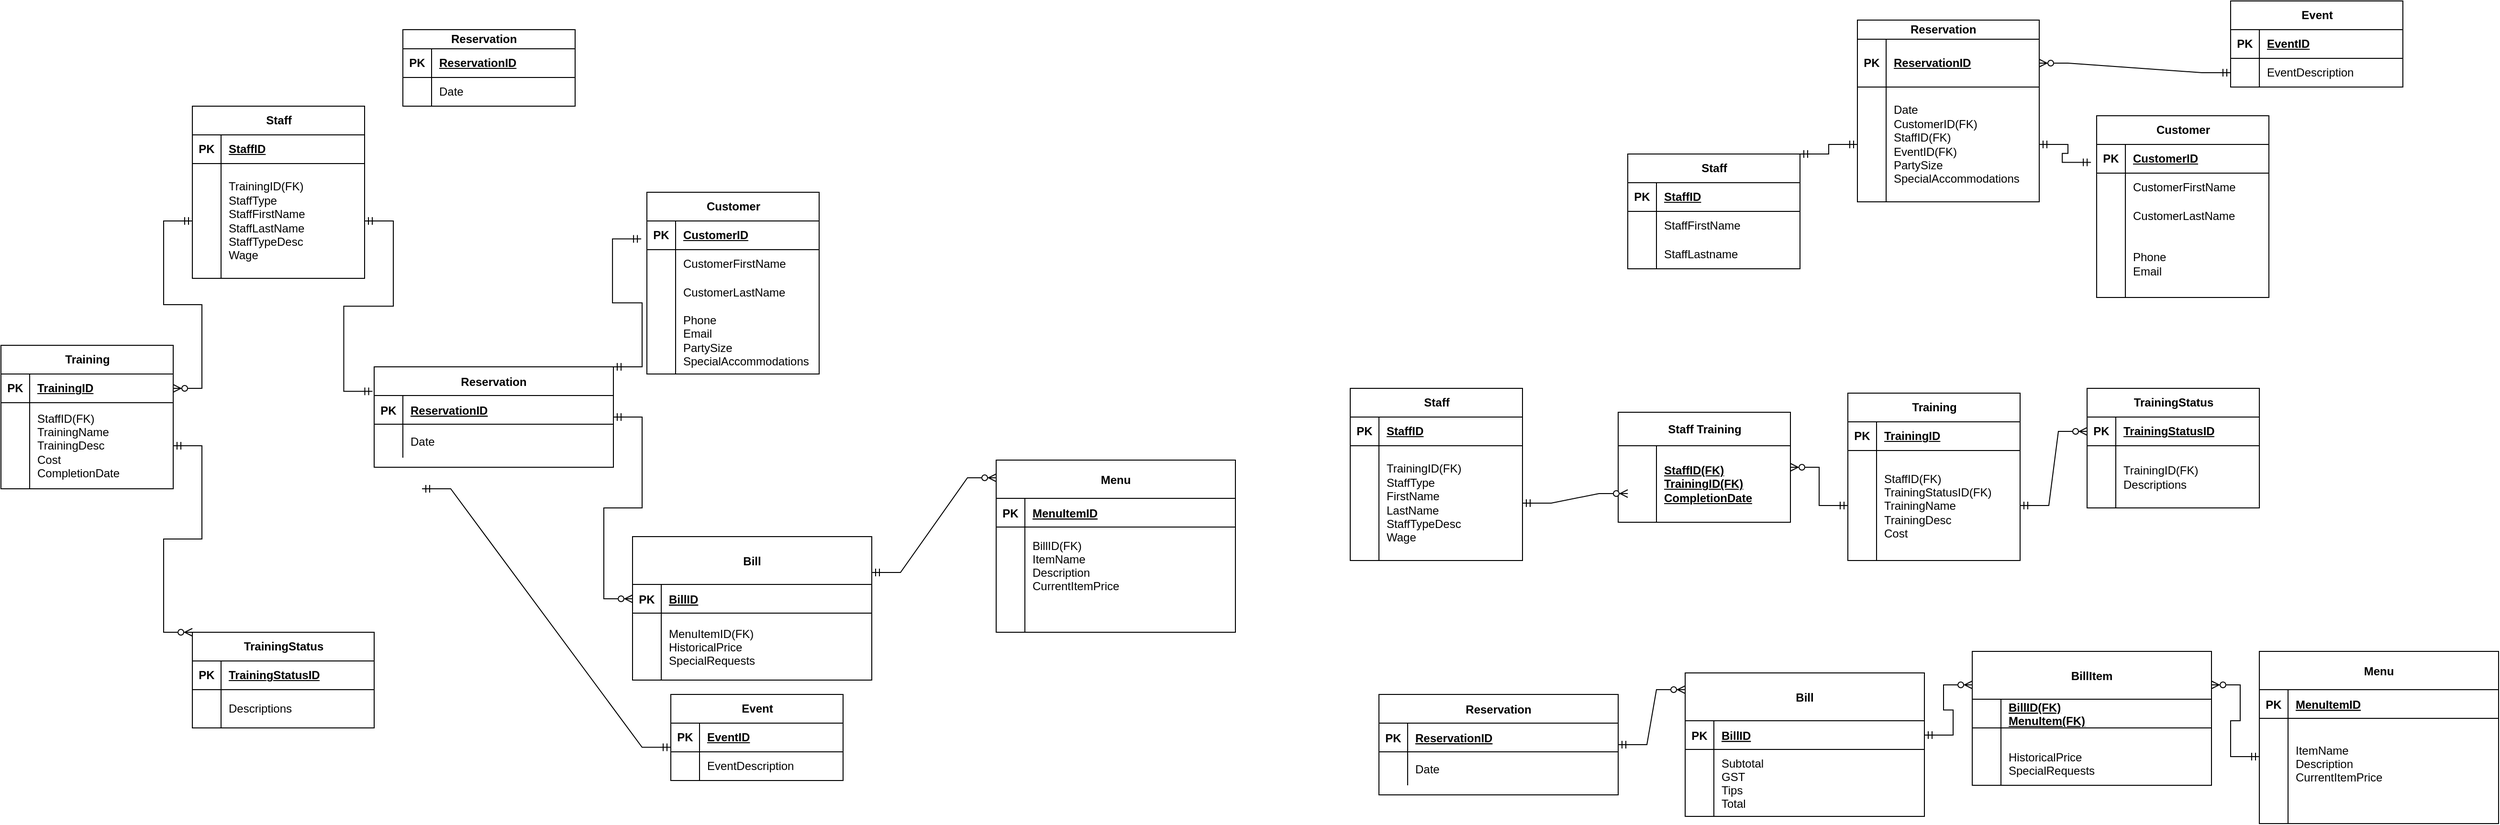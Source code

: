 <mxfile version="23.1.0" type="github">
  <diagram id="R2lEEEUBdFMjLlhIrx00" name="Page-1">
    <mxGraphModel dx="3515" dy="386" grid="1" gridSize="10" guides="1" tooltips="1" connect="1" arrows="1" fold="1" page="1" pageScale="1" pageWidth="850" pageHeight="1100" math="0" shadow="0" extFonts="Permanent Marker^https://fonts.googleapis.com/css?family=Permanent+Marker">
      <root>
        <mxCell id="0" />
        <mxCell id="1" parent="0" />
        <mxCell id="C-vyLk0tnHw3VtMMgP7b-2" value="Reservation" style="shape=table;startSize=30;container=1;collapsible=1;childLayout=tableLayout;fixedRows=1;rowLines=0;fontStyle=1;align=center;resizeLast=1;" parent="1" vertex="1">
          <mxGeometry x="-280" y="755" width="250" height="105" as="geometry" />
        </mxCell>
        <mxCell id="C-vyLk0tnHw3VtMMgP7b-3" value="" style="shape=partialRectangle;collapsible=0;dropTarget=0;pointerEvents=0;fillColor=none;points=[[0,0.5],[1,0.5]];portConstraint=eastwest;top=0;left=0;right=0;bottom=1;" parent="C-vyLk0tnHw3VtMMgP7b-2" vertex="1">
          <mxGeometry y="30" width="250" height="30" as="geometry" />
        </mxCell>
        <mxCell id="C-vyLk0tnHw3VtMMgP7b-4" value="PK" style="shape=partialRectangle;overflow=hidden;connectable=0;fillColor=none;top=0;left=0;bottom=0;right=0;fontStyle=1;" parent="C-vyLk0tnHw3VtMMgP7b-3" vertex="1">
          <mxGeometry width="30" height="30" as="geometry">
            <mxRectangle width="30" height="30" as="alternateBounds" />
          </mxGeometry>
        </mxCell>
        <mxCell id="C-vyLk0tnHw3VtMMgP7b-5" value="ReservationID" style="shape=partialRectangle;overflow=hidden;connectable=0;fillColor=none;top=0;left=0;bottom=0;right=0;align=left;spacingLeft=6;fontStyle=5;" parent="C-vyLk0tnHw3VtMMgP7b-3" vertex="1">
          <mxGeometry x="30" width="220" height="30" as="geometry">
            <mxRectangle width="220" height="30" as="alternateBounds" />
          </mxGeometry>
        </mxCell>
        <mxCell id="C-vyLk0tnHw3VtMMgP7b-6" value="" style="shape=partialRectangle;collapsible=0;dropTarget=0;pointerEvents=0;fillColor=none;points=[[0,0.5],[1,0.5]];portConstraint=eastwest;top=0;left=0;right=0;bottom=0;" parent="C-vyLk0tnHw3VtMMgP7b-2" vertex="1">
          <mxGeometry y="60" width="250" height="35" as="geometry" />
        </mxCell>
        <mxCell id="C-vyLk0tnHw3VtMMgP7b-7" value="" style="shape=partialRectangle;overflow=hidden;connectable=0;fillColor=none;top=0;left=0;bottom=0;right=0;" parent="C-vyLk0tnHw3VtMMgP7b-6" vertex="1">
          <mxGeometry width="30" height="35" as="geometry">
            <mxRectangle width="30" height="35" as="alternateBounds" />
          </mxGeometry>
        </mxCell>
        <mxCell id="C-vyLk0tnHw3VtMMgP7b-8" value="Date" style="shape=partialRectangle;overflow=hidden;connectable=0;fillColor=none;top=0;left=0;bottom=0;right=0;align=left;spacingLeft=6;" parent="C-vyLk0tnHw3VtMMgP7b-6" vertex="1">
          <mxGeometry x="30" width="220" height="35" as="geometry">
            <mxRectangle width="220" height="35" as="alternateBounds" />
          </mxGeometry>
        </mxCell>
        <mxCell id="C-vyLk0tnHw3VtMMgP7b-13" value="Menu" style="shape=table;startSize=40;container=1;collapsible=1;childLayout=tableLayout;fixedRows=1;rowLines=0;fontStyle=1;align=center;resizeLast=1;" parent="1" vertex="1">
          <mxGeometry x="640" y="710" width="250" height="180" as="geometry" />
        </mxCell>
        <mxCell id="C-vyLk0tnHw3VtMMgP7b-14" value="" style="shape=partialRectangle;collapsible=0;dropTarget=0;pointerEvents=0;fillColor=none;points=[[0,0.5],[1,0.5]];portConstraint=eastwest;top=0;left=0;right=0;bottom=1;" parent="C-vyLk0tnHw3VtMMgP7b-13" vertex="1">
          <mxGeometry y="40" width="250" height="30" as="geometry" />
        </mxCell>
        <mxCell id="C-vyLk0tnHw3VtMMgP7b-15" value="PK" style="shape=partialRectangle;overflow=hidden;connectable=0;fillColor=none;top=0;left=0;bottom=0;right=0;fontStyle=1;" parent="C-vyLk0tnHw3VtMMgP7b-14" vertex="1">
          <mxGeometry width="30" height="30" as="geometry">
            <mxRectangle width="30" height="30" as="alternateBounds" />
          </mxGeometry>
        </mxCell>
        <mxCell id="C-vyLk0tnHw3VtMMgP7b-16" value="MenuItemID" style="shape=partialRectangle;overflow=hidden;connectable=0;fillColor=none;top=0;left=0;bottom=0;right=0;align=left;spacingLeft=6;fontStyle=5;" parent="C-vyLk0tnHw3VtMMgP7b-14" vertex="1">
          <mxGeometry x="30" width="220" height="30" as="geometry">
            <mxRectangle width="220" height="30" as="alternateBounds" />
          </mxGeometry>
        </mxCell>
        <mxCell id="C-vyLk0tnHw3VtMMgP7b-17" value="" style="shape=partialRectangle;collapsible=0;dropTarget=0;pointerEvents=0;fillColor=none;points=[[0,0.5],[1,0.5]];portConstraint=eastwest;top=0;left=0;right=0;bottom=0;" parent="C-vyLk0tnHw3VtMMgP7b-13" vertex="1">
          <mxGeometry y="70" width="250" height="80" as="geometry" />
        </mxCell>
        <mxCell id="C-vyLk0tnHw3VtMMgP7b-18" value="" style="shape=partialRectangle;overflow=hidden;connectable=0;fillColor=none;top=0;left=0;bottom=0;right=0;" parent="C-vyLk0tnHw3VtMMgP7b-17" vertex="1">
          <mxGeometry width="30" height="80" as="geometry">
            <mxRectangle width="30" height="80" as="alternateBounds" />
          </mxGeometry>
        </mxCell>
        <mxCell id="C-vyLk0tnHw3VtMMgP7b-19" value="&#xa;ItemName&#xa;Description&#xa;CurrentItemPrice" style="shape=partialRectangle;overflow=hidden;connectable=0;fillColor=none;top=0;left=0;bottom=0;right=0;align=left;spacingLeft=6;" parent="C-vyLk0tnHw3VtMMgP7b-17" vertex="1">
          <mxGeometry x="30" width="220" height="80" as="geometry">
            <mxRectangle width="220" height="80" as="alternateBounds" />
          </mxGeometry>
        </mxCell>
        <mxCell id="C-vyLk0tnHw3VtMMgP7b-20" value="" style="shape=partialRectangle;collapsible=0;dropTarget=0;pointerEvents=0;fillColor=none;points=[[0,0.5],[1,0.5]];portConstraint=eastwest;top=0;left=0;right=0;bottom=0;" parent="C-vyLk0tnHw3VtMMgP7b-13" vertex="1">
          <mxGeometry y="150" width="250" height="30" as="geometry" />
        </mxCell>
        <mxCell id="C-vyLk0tnHw3VtMMgP7b-21" value="" style="shape=partialRectangle;overflow=hidden;connectable=0;fillColor=none;top=0;left=0;bottom=0;right=0;" parent="C-vyLk0tnHw3VtMMgP7b-20" vertex="1">
          <mxGeometry width="30" height="30" as="geometry">
            <mxRectangle width="30" height="30" as="alternateBounds" />
          </mxGeometry>
        </mxCell>
        <mxCell id="C-vyLk0tnHw3VtMMgP7b-22" value="" style="shape=partialRectangle;overflow=hidden;connectable=0;fillColor=none;top=0;left=0;bottom=0;right=0;align=left;spacingLeft=6;" parent="C-vyLk0tnHw3VtMMgP7b-20" vertex="1">
          <mxGeometry x="30" width="220" height="30" as="geometry">
            <mxRectangle width="220" height="30" as="alternateBounds" />
          </mxGeometry>
        </mxCell>
        <mxCell id="C-vyLk0tnHw3VtMMgP7b-23" value="Bill" style="shape=table;startSize=50;container=1;collapsible=1;childLayout=tableLayout;fixedRows=1;rowLines=0;fontStyle=1;align=center;resizeLast=1;" parent="1" vertex="1">
          <mxGeometry x="40" y="732.5" width="250" height="150" as="geometry" />
        </mxCell>
        <mxCell id="C-vyLk0tnHw3VtMMgP7b-24" value="" style="shape=partialRectangle;collapsible=0;dropTarget=0;pointerEvents=0;fillColor=none;points=[[0,0.5],[1,0.5]];portConstraint=eastwest;top=0;left=0;right=0;bottom=1;" parent="C-vyLk0tnHw3VtMMgP7b-23" vertex="1">
          <mxGeometry y="50" width="250" height="30" as="geometry" />
        </mxCell>
        <mxCell id="C-vyLk0tnHw3VtMMgP7b-25" value="PK" style="shape=partialRectangle;overflow=hidden;connectable=0;fillColor=none;top=0;left=0;bottom=0;right=0;fontStyle=1;" parent="C-vyLk0tnHw3VtMMgP7b-24" vertex="1">
          <mxGeometry width="30" height="30" as="geometry">
            <mxRectangle width="30" height="30" as="alternateBounds" />
          </mxGeometry>
        </mxCell>
        <mxCell id="C-vyLk0tnHw3VtMMgP7b-26" value="BillID" style="shape=partialRectangle;overflow=hidden;connectable=0;fillColor=none;top=0;left=0;bottom=0;right=0;align=left;spacingLeft=6;fontStyle=5;" parent="C-vyLk0tnHw3VtMMgP7b-24" vertex="1">
          <mxGeometry x="30" width="220" height="30" as="geometry">
            <mxRectangle width="220" height="30" as="alternateBounds" />
          </mxGeometry>
        </mxCell>
        <mxCell id="C-vyLk0tnHw3VtMMgP7b-27" value="" style="shape=partialRectangle;collapsible=0;dropTarget=0;pointerEvents=0;fillColor=none;points=[[0,0.5],[1,0.5]];portConstraint=eastwest;top=0;left=0;right=0;bottom=0;" parent="C-vyLk0tnHw3VtMMgP7b-23" vertex="1">
          <mxGeometry y="80" width="250" height="70" as="geometry" />
        </mxCell>
        <mxCell id="C-vyLk0tnHw3VtMMgP7b-28" value="" style="shape=partialRectangle;overflow=hidden;connectable=0;fillColor=none;top=0;left=0;bottom=0;right=0;" parent="C-vyLk0tnHw3VtMMgP7b-27" vertex="1">
          <mxGeometry width="30" height="70" as="geometry">
            <mxRectangle width="30" height="70" as="alternateBounds" />
          </mxGeometry>
        </mxCell>
        <mxCell id="C-vyLk0tnHw3VtMMgP7b-29" value="Subtotal&#xa;GST&#xa;Tips&#xa;Total" style="shape=partialRectangle;overflow=hidden;connectable=0;fillColor=none;top=0;left=0;bottom=0;right=0;align=left;spacingLeft=6;" parent="C-vyLk0tnHw3VtMMgP7b-27" vertex="1">
          <mxGeometry x="30" width="220" height="70" as="geometry">
            <mxRectangle width="220" height="70" as="alternateBounds" />
          </mxGeometry>
        </mxCell>
        <mxCell id="Fp2qMbNHkHYcPlEsG8n2-2" value="Reservation&lt;span style=&quot;white-space: pre;&quot;&gt;&#x9;&lt;/span&gt;" style="shape=table;startSize=20;container=1;collapsible=1;childLayout=tableLayout;fixedRows=1;rowLines=0;fontStyle=1;align=center;resizeLast=1;html=1;" parent="1" vertex="1">
          <mxGeometry x="220" y="50" width="190" height="190" as="geometry" />
        </mxCell>
        <mxCell id="Fp2qMbNHkHYcPlEsG8n2-3" value="" style="shape=tableRow;horizontal=0;startSize=0;swimlaneHead=0;swimlaneBody=0;fillColor=none;collapsible=0;dropTarget=0;points=[[0,0.5],[1,0.5]];portConstraint=eastwest;top=0;left=0;right=0;bottom=1;" parent="Fp2qMbNHkHYcPlEsG8n2-2" vertex="1">
          <mxGeometry y="20" width="190" height="50" as="geometry" />
        </mxCell>
        <mxCell id="Fp2qMbNHkHYcPlEsG8n2-4" value="PK" style="shape=partialRectangle;connectable=0;fillColor=none;top=0;left=0;bottom=0;right=0;fontStyle=1;overflow=hidden;whiteSpace=wrap;html=1;" parent="Fp2qMbNHkHYcPlEsG8n2-3" vertex="1">
          <mxGeometry width="30" height="50" as="geometry">
            <mxRectangle width="30" height="50" as="alternateBounds" />
          </mxGeometry>
        </mxCell>
        <mxCell id="Fp2qMbNHkHYcPlEsG8n2-5" value="ReservationID" style="shape=partialRectangle;connectable=0;fillColor=none;top=0;left=0;bottom=0;right=0;align=left;spacingLeft=6;fontStyle=5;overflow=hidden;whiteSpace=wrap;html=1;" parent="Fp2qMbNHkHYcPlEsG8n2-3" vertex="1">
          <mxGeometry x="30" width="160" height="50" as="geometry">
            <mxRectangle width="160" height="50" as="alternateBounds" />
          </mxGeometry>
        </mxCell>
        <mxCell id="Fp2qMbNHkHYcPlEsG8n2-6" value="" style="shape=tableRow;horizontal=0;startSize=0;swimlaneHead=0;swimlaneBody=0;fillColor=none;collapsible=0;dropTarget=0;points=[[0,0.5],[1,0.5]];portConstraint=eastwest;top=0;left=0;right=0;bottom=0;" parent="Fp2qMbNHkHYcPlEsG8n2-2" vertex="1">
          <mxGeometry y="70" width="190" height="120" as="geometry" />
        </mxCell>
        <mxCell id="Fp2qMbNHkHYcPlEsG8n2-7" value="" style="shape=partialRectangle;connectable=0;fillColor=none;top=0;left=0;bottom=0;right=0;editable=1;overflow=hidden;whiteSpace=wrap;html=1;" parent="Fp2qMbNHkHYcPlEsG8n2-6" vertex="1">
          <mxGeometry width="30" height="120" as="geometry">
            <mxRectangle width="30" height="120" as="alternateBounds" />
          </mxGeometry>
        </mxCell>
        <mxCell id="Fp2qMbNHkHYcPlEsG8n2-8" value="Date&lt;br&gt;CustomerID(FK)&lt;br&gt;StaffID(FK)&lt;br&gt;EventID(FK)&lt;br&gt;PartySize&lt;br&gt;SpecialAccommodations" style="shape=partialRectangle;connectable=0;fillColor=none;top=0;left=0;bottom=0;right=0;align=left;spacingLeft=6;overflow=hidden;whiteSpace=wrap;html=1;" parent="Fp2qMbNHkHYcPlEsG8n2-6" vertex="1">
          <mxGeometry x="30" width="160" height="120" as="geometry">
            <mxRectangle width="160" height="120" as="alternateBounds" />
          </mxGeometry>
        </mxCell>
        <mxCell id="Fp2qMbNHkHYcPlEsG8n2-15" value="Staff" style="shape=table;startSize=30;container=1;collapsible=1;childLayout=tableLayout;fixedRows=1;rowLines=0;fontStyle=1;align=center;resizeLast=1;html=1;" parent="1" vertex="1">
          <mxGeometry x="-20" y="190" width="180" height="120" as="geometry" />
        </mxCell>
        <mxCell id="Fp2qMbNHkHYcPlEsG8n2-16" value="" style="shape=tableRow;horizontal=0;startSize=0;swimlaneHead=0;swimlaneBody=0;fillColor=none;collapsible=0;dropTarget=0;points=[[0,0.5],[1,0.5]];portConstraint=eastwest;top=0;left=0;right=0;bottom=1;" parent="Fp2qMbNHkHYcPlEsG8n2-15" vertex="1">
          <mxGeometry y="30" width="180" height="30" as="geometry" />
        </mxCell>
        <mxCell id="Fp2qMbNHkHYcPlEsG8n2-17" value="PK" style="shape=partialRectangle;connectable=0;fillColor=none;top=0;left=0;bottom=0;right=0;fontStyle=1;overflow=hidden;whiteSpace=wrap;html=1;" parent="Fp2qMbNHkHYcPlEsG8n2-16" vertex="1">
          <mxGeometry width="30" height="30" as="geometry">
            <mxRectangle width="30" height="30" as="alternateBounds" />
          </mxGeometry>
        </mxCell>
        <mxCell id="Fp2qMbNHkHYcPlEsG8n2-18" value="StaffID" style="shape=partialRectangle;connectable=0;fillColor=none;top=0;left=0;bottom=0;right=0;align=left;spacingLeft=6;fontStyle=5;overflow=hidden;whiteSpace=wrap;html=1;" parent="Fp2qMbNHkHYcPlEsG8n2-16" vertex="1">
          <mxGeometry x="30" width="150" height="30" as="geometry">
            <mxRectangle width="150" height="30" as="alternateBounds" />
          </mxGeometry>
        </mxCell>
        <mxCell id="Fp2qMbNHkHYcPlEsG8n2-19" value="" style="shape=tableRow;horizontal=0;startSize=0;swimlaneHead=0;swimlaneBody=0;fillColor=none;collapsible=0;dropTarget=0;points=[[0,0.5],[1,0.5]];portConstraint=eastwest;top=0;left=0;right=0;bottom=0;" parent="Fp2qMbNHkHYcPlEsG8n2-15" vertex="1">
          <mxGeometry y="60" width="180" height="30" as="geometry" />
        </mxCell>
        <mxCell id="Fp2qMbNHkHYcPlEsG8n2-20" value="" style="shape=partialRectangle;connectable=0;fillColor=none;top=0;left=0;bottom=0;right=0;editable=1;overflow=hidden;whiteSpace=wrap;html=1;" parent="Fp2qMbNHkHYcPlEsG8n2-19" vertex="1">
          <mxGeometry width="30" height="30" as="geometry">
            <mxRectangle width="30" height="30" as="alternateBounds" />
          </mxGeometry>
        </mxCell>
        <mxCell id="Fp2qMbNHkHYcPlEsG8n2-21" value="StaffFirstName" style="shape=partialRectangle;connectable=0;fillColor=none;top=0;left=0;bottom=0;right=0;align=left;spacingLeft=6;overflow=hidden;whiteSpace=wrap;html=1;" parent="Fp2qMbNHkHYcPlEsG8n2-19" vertex="1">
          <mxGeometry x="30" width="150" height="30" as="geometry">
            <mxRectangle width="150" height="30" as="alternateBounds" />
          </mxGeometry>
        </mxCell>
        <mxCell id="Fp2qMbNHkHYcPlEsG8n2-22" value="" style="shape=tableRow;horizontal=0;startSize=0;swimlaneHead=0;swimlaneBody=0;fillColor=none;collapsible=0;dropTarget=0;points=[[0,0.5],[1,0.5]];portConstraint=eastwest;top=0;left=0;right=0;bottom=0;" parent="Fp2qMbNHkHYcPlEsG8n2-15" vertex="1">
          <mxGeometry y="90" width="180" height="30" as="geometry" />
        </mxCell>
        <mxCell id="Fp2qMbNHkHYcPlEsG8n2-23" value="" style="shape=partialRectangle;connectable=0;fillColor=none;top=0;left=0;bottom=0;right=0;editable=1;overflow=hidden;whiteSpace=wrap;html=1;" parent="Fp2qMbNHkHYcPlEsG8n2-22" vertex="1">
          <mxGeometry width="30" height="30" as="geometry">
            <mxRectangle width="30" height="30" as="alternateBounds" />
          </mxGeometry>
        </mxCell>
        <mxCell id="Fp2qMbNHkHYcPlEsG8n2-24" value="StaffLastname" style="shape=partialRectangle;connectable=0;fillColor=none;top=0;left=0;bottom=0;right=0;align=left;spacingLeft=6;overflow=hidden;whiteSpace=wrap;html=1;" parent="Fp2qMbNHkHYcPlEsG8n2-22" vertex="1">
          <mxGeometry x="30" width="150" height="30" as="geometry">
            <mxRectangle width="150" height="30" as="alternateBounds" />
          </mxGeometry>
        </mxCell>
        <mxCell id="Fp2qMbNHkHYcPlEsG8n2-28" value="Customer" style="shape=table;startSize=30;container=1;collapsible=1;childLayout=tableLayout;fixedRows=1;rowLines=0;fontStyle=1;align=center;resizeLast=1;html=1;" parent="1" vertex="1">
          <mxGeometry x="470" y="150" width="180" height="190" as="geometry" />
        </mxCell>
        <mxCell id="Fp2qMbNHkHYcPlEsG8n2-29" value="" style="shape=tableRow;horizontal=0;startSize=0;swimlaneHead=0;swimlaneBody=0;fillColor=none;collapsible=0;dropTarget=0;points=[[0,0.5],[1,0.5]];portConstraint=eastwest;top=0;left=0;right=0;bottom=1;" parent="Fp2qMbNHkHYcPlEsG8n2-28" vertex="1">
          <mxGeometry y="30" width="180" height="30" as="geometry" />
        </mxCell>
        <mxCell id="Fp2qMbNHkHYcPlEsG8n2-30" value="PK" style="shape=partialRectangle;connectable=0;fillColor=none;top=0;left=0;bottom=0;right=0;fontStyle=1;overflow=hidden;whiteSpace=wrap;html=1;" parent="Fp2qMbNHkHYcPlEsG8n2-29" vertex="1">
          <mxGeometry width="30" height="30" as="geometry">
            <mxRectangle width="30" height="30" as="alternateBounds" />
          </mxGeometry>
        </mxCell>
        <mxCell id="Fp2qMbNHkHYcPlEsG8n2-31" value="CustomerID" style="shape=partialRectangle;connectable=0;fillColor=none;top=0;left=0;bottom=0;right=0;align=left;spacingLeft=6;fontStyle=5;overflow=hidden;whiteSpace=wrap;html=1;" parent="Fp2qMbNHkHYcPlEsG8n2-29" vertex="1">
          <mxGeometry x="30" width="150" height="30" as="geometry">
            <mxRectangle width="150" height="30" as="alternateBounds" />
          </mxGeometry>
        </mxCell>
        <mxCell id="Fp2qMbNHkHYcPlEsG8n2-32" value="" style="shape=tableRow;horizontal=0;startSize=0;swimlaneHead=0;swimlaneBody=0;fillColor=none;collapsible=0;dropTarget=0;points=[[0,0.5],[1,0.5]];portConstraint=eastwest;top=0;left=0;right=0;bottom=0;" parent="Fp2qMbNHkHYcPlEsG8n2-28" vertex="1">
          <mxGeometry y="60" width="180" height="30" as="geometry" />
        </mxCell>
        <mxCell id="Fp2qMbNHkHYcPlEsG8n2-33" value="" style="shape=partialRectangle;connectable=0;fillColor=none;top=0;left=0;bottom=0;right=0;editable=1;overflow=hidden;whiteSpace=wrap;html=1;" parent="Fp2qMbNHkHYcPlEsG8n2-32" vertex="1">
          <mxGeometry width="30" height="30" as="geometry">
            <mxRectangle width="30" height="30" as="alternateBounds" />
          </mxGeometry>
        </mxCell>
        <mxCell id="Fp2qMbNHkHYcPlEsG8n2-34" value="CustomerFirstName" style="shape=partialRectangle;connectable=0;fillColor=none;top=0;left=0;bottom=0;right=0;align=left;spacingLeft=6;overflow=hidden;whiteSpace=wrap;html=1;" parent="Fp2qMbNHkHYcPlEsG8n2-32" vertex="1">
          <mxGeometry x="30" width="150" height="30" as="geometry">
            <mxRectangle width="150" height="30" as="alternateBounds" />
          </mxGeometry>
        </mxCell>
        <mxCell id="Fp2qMbNHkHYcPlEsG8n2-35" value="" style="shape=tableRow;horizontal=0;startSize=0;swimlaneHead=0;swimlaneBody=0;fillColor=none;collapsible=0;dropTarget=0;points=[[0,0.5],[1,0.5]];portConstraint=eastwest;top=0;left=0;right=0;bottom=0;" parent="Fp2qMbNHkHYcPlEsG8n2-28" vertex="1">
          <mxGeometry y="90" width="180" height="30" as="geometry" />
        </mxCell>
        <mxCell id="Fp2qMbNHkHYcPlEsG8n2-36" value="" style="shape=partialRectangle;connectable=0;fillColor=none;top=0;left=0;bottom=0;right=0;editable=1;overflow=hidden;whiteSpace=wrap;html=1;" parent="Fp2qMbNHkHYcPlEsG8n2-35" vertex="1">
          <mxGeometry width="30" height="30" as="geometry">
            <mxRectangle width="30" height="30" as="alternateBounds" />
          </mxGeometry>
        </mxCell>
        <mxCell id="Fp2qMbNHkHYcPlEsG8n2-37" value="CustomerLastName" style="shape=partialRectangle;connectable=0;fillColor=none;top=0;left=0;bottom=0;right=0;align=left;spacingLeft=6;overflow=hidden;whiteSpace=wrap;html=1;" parent="Fp2qMbNHkHYcPlEsG8n2-35" vertex="1">
          <mxGeometry x="30" width="150" height="30" as="geometry">
            <mxRectangle width="150" height="30" as="alternateBounds" />
          </mxGeometry>
        </mxCell>
        <mxCell id="Fp2qMbNHkHYcPlEsG8n2-38" value="" style="shape=tableRow;horizontal=0;startSize=0;swimlaneHead=0;swimlaneBody=0;fillColor=none;collapsible=0;dropTarget=0;points=[[0,0.5],[1,0.5]];portConstraint=eastwest;top=0;left=0;right=0;bottom=0;" parent="Fp2qMbNHkHYcPlEsG8n2-28" vertex="1">
          <mxGeometry y="120" width="180" height="70" as="geometry" />
        </mxCell>
        <mxCell id="Fp2qMbNHkHYcPlEsG8n2-39" value="" style="shape=partialRectangle;connectable=0;fillColor=none;top=0;left=0;bottom=0;right=0;editable=1;overflow=hidden;whiteSpace=wrap;html=1;" parent="Fp2qMbNHkHYcPlEsG8n2-38" vertex="1">
          <mxGeometry width="30" height="70" as="geometry">
            <mxRectangle width="30" height="70" as="alternateBounds" />
          </mxGeometry>
        </mxCell>
        <mxCell id="Fp2qMbNHkHYcPlEsG8n2-40" value="Phone&lt;br&gt;Email&lt;br&gt;" style="shape=partialRectangle;connectable=0;fillColor=none;top=0;left=0;bottom=0;right=0;align=left;spacingLeft=6;overflow=hidden;whiteSpace=wrap;html=1;" parent="Fp2qMbNHkHYcPlEsG8n2-38" vertex="1">
          <mxGeometry x="30" width="150" height="70" as="geometry">
            <mxRectangle width="150" height="70" as="alternateBounds" />
          </mxGeometry>
        </mxCell>
        <mxCell id="Fp2qMbNHkHYcPlEsG8n2-41" value="Staff" style="shape=table;startSize=30;container=1;collapsible=1;childLayout=tableLayout;fixedRows=1;rowLines=0;fontStyle=1;align=center;resizeLast=1;html=1;" parent="1" vertex="1">
          <mxGeometry x="-310" y="435" width="180" height="180" as="geometry" />
        </mxCell>
        <mxCell id="Fp2qMbNHkHYcPlEsG8n2-42" value="" style="shape=tableRow;horizontal=0;startSize=0;swimlaneHead=0;swimlaneBody=0;fillColor=none;collapsible=0;dropTarget=0;points=[[0,0.5],[1,0.5]];portConstraint=eastwest;top=0;left=0;right=0;bottom=1;" parent="Fp2qMbNHkHYcPlEsG8n2-41" vertex="1">
          <mxGeometry y="30" width="180" height="30" as="geometry" />
        </mxCell>
        <mxCell id="Fp2qMbNHkHYcPlEsG8n2-43" value="PK" style="shape=partialRectangle;connectable=0;fillColor=none;top=0;left=0;bottom=0;right=0;fontStyle=1;overflow=hidden;whiteSpace=wrap;html=1;" parent="Fp2qMbNHkHYcPlEsG8n2-42" vertex="1">
          <mxGeometry width="30" height="30" as="geometry">
            <mxRectangle width="30" height="30" as="alternateBounds" />
          </mxGeometry>
        </mxCell>
        <mxCell id="Fp2qMbNHkHYcPlEsG8n2-44" value="StaffID" style="shape=partialRectangle;connectable=0;fillColor=none;top=0;left=0;bottom=0;right=0;align=left;spacingLeft=6;fontStyle=5;overflow=hidden;whiteSpace=wrap;html=1;" parent="Fp2qMbNHkHYcPlEsG8n2-42" vertex="1">
          <mxGeometry x="30" width="150" height="30" as="geometry">
            <mxRectangle width="150" height="30" as="alternateBounds" />
          </mxGeometry>
        </mxCell>
        <mxCell id="Fp2qMbNHkHYcPlEsG8n2-45" value="" style="shape=tableRow;horizontal=0;startSize=0;swimlaneHead=0;swimlaneBody=0;fillColor=none;collapsible=0;dropTarget=0;points=[[0,0.5],[1,0.5]];portConstraint=eastwest;top=0;left=0;right=0;bottom=0;" parent="Fp2qMbNHkHYcPlEsG8n2-41" vertex="1">
          <mxGeometry y="60" width="180" height="120" as="geometry" />
        </mxCell>
        <mxCell id="Fp2qMbNHkHYcPlEsG8n2-46" value="" style="shape=partialRectangle;connectable=0;fillColor=none;top=0;left=0;bottom=0;right=0;editable=1;overflow=hidden;whiteSpace=wrap;html=1;" parent="Fp2qMbNHkHYcPlEsG8n2-45" vertex="1">
          <mxGeometry width="30" height="120" as="geometry">
            <mxRectangle width="30" height="120" as="alternateBounds" />
          </mxGeometry>
        </mxCell>
        <mxCell id="Fp2qMbNHkHYcPlEsG8n2-47" value="TrainingID(FK)&lt;br&gt;StaffType&lt;br&gt;FirstName&lt;br&gt;LastName&lt;br&gt;StaffTypeDesc&lt;br&gt;Wage" style="shape=partialRectangle;connectable=0;fillColor=none;top=0;left=0;bottom=0;right=0;align=left;spacingLeft=6;overflow=hidden;whiteSpace=wrap;html=1;" parent="Fp2qMbNHkHYcPlEsG8n2-45" vertex="1">
          <mxGeometry x="30" width="150" height="120" as="geometry">
            <mxRectangle width="150" height="120" as="alternateBounds" />
          </mxGeometry>
        </mxCell>
        <mxCell id="Fp2qMbNHkHYcPlEsG8n2-67" value="Training" style="shape=table;startSize=30;container=1;collapsible=1;childLayout=tableLayout;fixedRows=1;rowLines=0;fontStyle=1;align=center;resizeLast=1;html=1;" parent="1" vertex="1">
          <mxGeometry x="210" y="440" width="180" height="175" as="geometry" />
        </mxCell>
        <mxCell id="Fp2qMbNHkHYcPlEsG8n2-68" value="" style="shape=tableRow;horizontal=0;startSize=0;swimlaneHead=0;swimlaneBody=0;fillColor=none;collapsible=0;dropTarget=0;points=[[0,0.5],[1,0.5]];portConstraint=eastwest;top=0;left=0;right=0;bottom=1;" parent="Fp2qMbNHkHYcPlEsG8n2-67" vertex="1">
          <mxGeometry y="30" width="180" height="30" as="geometry" />
        </mxCell>
        <mxCell id="Fp2qMbNHkHYcPlEsG8n2-69" value="PK" style="shape=partialRectangle;connectable=0;fillColor=none;top=0;left=0;bottom=0;right=0;fontStyle=1;overflow=hidden;whiteSpace=wrap;html=1;" parent="Fp2qMbNHkHYcPlEsG8n2-68" vertex="1">
          <mxGeometry width="30" height="30" as="geometry">
            <mxRectangle width="30" height="30" as="alternateBounds" />
          </mxGeometry>
        </mxCell>
        <mxCell id="Fp2qMbNHkHYcPlEsG8n2-70" value="TrainingID" style="shape=partialRectangle;connectable=0;fillColor=none;top=0;left=0;bottom=0;right=0;align=left;spacingLeft=6;fontStyle=5;overflow=hidden;whiteSpace=wrap;html=1;" parent="Fp2qMbNHkHYcPlEsG8n2-68" vertex="1">
          <mxGeometry x="30" width="150" height="30" as="geometry">
            <mxRectangle width="150" height="30" as="alternateBounds" />
          </mxGeometry>
        </mxCell>
        <mxCell id="Fp2qMbNHkHYcPlEsG8n2-71" value="" style="shape=tableRow;horizontal=0;startSize=0;swimlaneHead=0;swimlaneBody=0;fillColor=none;collapsible=0;dropTarget=0;points=[[0,0.5],[1,0.5]];portConstraint=eastwest;top=0;left=0;right=0;bottom=0;" parent="Fp2qMbNHkHYcPlEsG8n2-67" vertex="1">
          <mxGeometry y="60" width="180" height="115" as="geometry" />
        </mxCell>
        <mxCell id="Fp2qMbNHkHYcPlEsG8n2-72" value="" style="shape=partialRectangle;connectable=0;fillColor=none;top=0;left=0;bottom=0;right=0;editable=1;overflow=hidden;whiteSpace=wrap;html=1;" parent="Fp2qMbNHkHYcPlEsG8n2-71" vertex="1">
          <mxGeometry width="30" height="115" as="geometry">
            <mxRectangle width="30" height="115" as="alternateBounds" />
          </mxGeometry>
        </mxCell>
        <mxCell id="Fp2qMbNHkHYcPlEsG8n2-73" value="StaffID(FK)&lt;br&gt;TrainingStatusID(FK)&lt;br&gt;TrainingName&lt;br&gt;TrainingDesc&lt;br&gt;Cost&lt;br&gt;" style="shape=partialRectangle;connectable=0;fillColor=none;top=0;left=0;bottom=0;right=0;align=left;spacingLeft=6;overflow=hidden;whiteSpace=wrap;html=1;" parent="Fp2qMbNHkHYcPlEsG8n2-71" vertex="1">
          <mxGeometry x="30" width="150" height="115" as="geometry">
            <mxRectangle width="150" height="115" as="alternateBounds" />
          </mxGeometry>
        </mxCell>
        <mxCell id="Fp2qMbNHkHYcPlEsG8n2-80" value="TrainingStatus" style="shape=table;startSize=30;container=1;collapsible=1;childLayout=tableLayout;fixedRows=1;rowLines=0;fontStyle=1;align=center;resizeLast=1;html=1;" parent="1" vertex="1">
          <mxGeometry x="460" y="435" width="180" height="125" as="geometry" />
        </mxCell>
        <mxCell id="Fp2qMbNHkHYcPlEsG8n2-81" value="" style="shape=tableRow;horizontal=0;startSize=0;swimlaneHead=0;swimlaneBody=0;fillColor=none;collapsible=0;dropTarget=0;points=[[0,0.5],[1,0.5]];portConstraint=eastwest;top=0;left=0;right=0;bottom=1;" parent="Fp2qMbNHkHYcPlEsG8n2-80" vertex="1">
          <mxGeometry y="30" width="180" height="30" as="geometry" />
        </mxCell>
        <mxCell id="Fp2qMbNHkHYcPlEsG8n2-82" value="PK" style="shape=partialRectangle;connectable=0;fillColor=none;top=0;left=0;bottom=0;right=0;fontStyle=1;overflow=hidden;whiteSpace=wrap;html=1;" parent="Fp2qMbNHkHYcPlEsG8n2-81" vertex="1">
          <mxGeometry width="30" height="30" as="geometry">
            <mxRectangle width="30" height="30" as="alternateBounds" />
          </mxGeometry>
        </mxCell>
        <mxCell id="Fp2qMbNHkHYcPlEsG8n2-83" value="TrainingStatusID" style="shape=partialRectangle;connectable=0;fillColor=none;top=0;left=0;bottom=0;right=0;align=left;spacingLeft=6;fontStyle=5;overflow=hidden;whiteSpace=wrap;html=1;" parent="Fp2qMbNHkHYcPlEsG8n2-81" vertex="1">
          <mxGeometry x="30" width="150" height="30" as="geometry">
            <mxRectangle width="150" height="30" as="alternateBounds" />
          </mxGeometry>
        </mxCell>
        <mxCell id="Fp2qMbNHkHYcPlEsG8n2-84" value="" style="shape=tableRow;horizontal=0;startSize=0;swimlaneHead=0;swimlaneBody=0;fillColor=none;collapsible=0;dropTarget=0;points=[[0,0.5],[1,0.5]];portConstraint=eastwest;top=0;left=0;right=0;bottom=0;" parent="Fp2qMbNHkHYcPlEsG8n2-80" vertex="1">
          <mxGeometry y="60" width="180" height="65" as="geometry" />
        </mxCell>
        <mxCell id="Fp2qMbNHkHYcPlEsG8n2-85" value="" style="shape=partialRectangle;connectable=0;fillColor=none;top=0;left=0;bottom=0;right=0;editable=1;overflow=hidden;whiteSpace=wrap;html=1;" parent="Fp2qMbNHkHYcPlEsG8n2-84" vertex="1">
          <mxGeometry width="30" height="65" as="geometry">
            <mxRectangle width="30" height="65" as="alternateBounds" />
          </mxGeometry>
        </mxCell>
        <mxCell id="Fp2qMbNHkHYcPlEsG8n2-86" value="TrainingID(FK)&lt;br&gt;Descriptions" style="shape=partialRectangle;connectable=0;fillColor=none;top=0;left=0;bottom=0;right=0;align=left;spacingLeft=6;overflow=hidden;whiteSpace=wrap;html=1;" parent="Fp2qMbNHkHYcPlEsG8n2-84" vertex="1">
          <mxGeometry x="30" width="150" height="65" as="geometry">
            <mxRectangle width="150" height="65" as="alternateBounds" />
          </mxGeometry>
        </mxCell>
        <mxCell id="Fp2qMbNHkHYcPlEsG8n2-106" value="" style="edgeStyle=entityRelationEdgeStyle;fontSize=12;html=1;endArrow=ERzeroToMany;startArrow=ERmandOne;rounded=0;exitX=0;exitY=0.5;exitDx=0;exitDy=0;entryX=1;entryY=0.5;entryDx=0;entryDy=0;" parent="1" source="Fp2qMbNHkHYcPlEsG8n2-71" edge="1" target="zowGEJs7c8wQbFgcXbrx-1">
          <mxGeometry width="100" height="100" relative="1" as="geometry">
            <mxPoint x="70" y="635" as="sourcePoint" />
            <mxPoint x="170" y="615" as="targetPoint" />
          </mxGeometry>
        </mxCell>
        <mxCell id="Fp2qMbNHkHYcPlEsG8n2-107" value="" style="edgeStyle=entityRelationEdgeStyle;fontSize=12;html=1;endArrow=ERzeroToMany;startArrow=ERmandOne;rounded=0;exitX=1;exitY=0.5;exitDx=0;exitDy=0;entryX=0;entryY=0.5;entryDx=0;entryDy=0;" parent="1" source="Fp2qMbNHkHYcPlEsG8n2-71" target="Fp2qMbNHkHYcPlEsG8n2-81" edge="1">
          <mxGeometry width="100" height="100" relative="1" as="geometry">
            <mxPoint x="380" y="525" as="sourcePoint" />
            <mxPoint x="460" y="470" as="targetPoint" />
            <Array as="points">
              <mxPoint x="690" y="450" />
            </Array>
          </mxGeometry>
        </mxCell>
        <mxCell id="Fp2qMbNHkHYcPlEsG8n2-109" value="" style="edgeStyle=entityRelationEdgeStyle;fontSize=12;html=1;endArrow=ERmandOne;startArrow=ERmandOne;rounded=0;entryX=-0.033;entryY=0.627;entryDx=0;entryDy=0;entryPerimeter=0;exitX=1;exitY=0.5;exitDx=0;exitDy=0;" parent="1" source="Fp2qMbNHkHYcPlEsG8n2-6" target="Fp2qMbNHkHYcPlEsG8n2-29" edge="1">
          <mxGeometry width="100" height="100" relative="1" as="geometry">
            <mxPoint x="300" y="290" as="sourcePoint" />
            <mxPoint x="400" y="190" as="targetPoint" />
          </mxGeometry>
        </mxCell>
        <mxCell id="Fp2qMbNHkHYcPlEsG8n2-110" value="" style="edgeStyle=entityRelationEdgeStyle;fontSize=12;html=1;endArrow=ERmandOne;startArrow=ERmandOne;rounded=0;entryX=1;entryY=0;entryDx=0;entryDy=0;exitX=0;exitY=0.5;exitDx=0;exitDy=0;" parent="1" source="Fp2qMbNHkHYcPlEsG8n2-6" target="Fp2qMbNHkHYcPlEsG8n2-15" edge="1">
          <mxGeometry width="100" height="100" relative="1" as="geometry">
            <mxPoint x="130" y="160" as="sourcePoint" />
            <mxPoint x="214" y="224" as="targetPoint" />
          </mxGeometry>
        </mxCell>
        <mxCell id="Fp2qMbNHkHYcPlEsG8n2-111" value="Event" style="shape=table;startSize=30;container=1;collapsible=1;childLayout=tableLayout;fixedRows=1;rowLines=0;fontStyle=1;align=center;resizeLast=1;html=1;" parent="1" vertex="1">
          <mxGeometry x="610" y="30" width="180" height="90" as="geometry" />
        </mxCell>
        <mxCell id="Fp2qMbNHkHYcPlEsG8n2-112" value="" style="shape=tableRow;horizontal=0;startSize=0;swimlaneHead=0;swimlaneBody=0;fillColor=none;collapsible=0;dropTarget=0;points=[[0,0.5],[1,0.5]];portConstraint=eastwest;top=0;left=0;right=0;bottom=1;" parent="Fp2qMbNHkHYcPlEsG8n2-111" vertex="1">
          <mxGeometry y="30" width="180" height="30" as="geometry" />
        </mxCell>
        <mxCell id="Fp2qMbNHkHYcPlEsG8n2-113" value="PK" style="shape=partialRectangle;connectable=0;fillColor=none;top=0;left=0;bottom=0;right=0;fontStyle=1;overflow=hidden;whiteSpace=wrap;html=1;" parent="Fp2qMbNHkHYcPlEsG8n2-112" vertex="1">
          <mxGeometry width="30" height="30" as="geometry">
            <mxRectangle width="30" height="30" as="alternateBounds" />
          </mxGeometry>
        </mxCell>
        <mxCell id="Fp2qMbNHkHYcPlEsG8n2-114" value="EventID" style="shape=partialRectangle;connectable=0;fillColor=none;top=0;left=0;bottom=0;right=0;align=left;spacingLeft=6;fontStyle=5;overflow=hidden;whiteSpace=wrap;html=1;" parent="Fp2qMbNHkHYcPlEsG8n2-112" vertex="1">
          <mxGeometry x="30" width="150" height="30" as="geometry">
            <mxRectangle width="150" height="30" as="alternateBounds" />
          </mxGeometry>
        </mxCell>
        <mxCell id="Fp2qMbNHkHYcPlEsG8n2-115" value="" style="shape=tableRow;horizontal=0;startSize=0;swimlaneHead=0;swimlaneBody=0;fillColor=none;collapsible=0;dropTarget=0;points=[[0,0.5],[1,0.5]];portConstraint=eastwest;top=0;left=0;right=0;bottom=0;" parent="Fp2qMbNHkHYcPlEsG8n2-111" vertex="1">
          <mxGeometry y="60" width="180" height="30" as="geometry" />
        </mxCell>
        <mxCell id="Fp2qMbNHkHYcPlEsG8n2-116" value="" style="shape=partialRectangle;connectable=0;fillColor=none;top=0;left=0;bottom=0;right=0;editable=1;overflow=hidden;whiteSpace=wrap;html=1;" parent="Fp2qMbNHkHYcPlEsG8n2-115" vertex="1">
          <mxGeometry width="30" height="30" as="geometry">
            <mxRectangle width="30" height="30" as="alternateBounds" />
          </mxGeometry>
        </mxCell>
        <mxCell id="Fp2qMbNHkHYcPlEsG8n2-117" value="EventDescription" style="shape=partialRectangle;connectable=0;fillColor=none;top=0;left=0;bottom=0;right=0;align=left;spacingLeft=6;overflow=hidden;whiteSpace=wrap;html=1;" parent="Fp2qMbNHkHYcPlEsG8n2-115" vertex="1">
          <mxGeometry x="30" width="150" height="30" as="geometry">
            <mxRectangle width="150" height="30" as="alternateBounds" />
          </mxGeometry>
        </mxCell>
        <mxCell id="kQrMUy3wUHohiK5SOZbe-2" value="" style="edgeStyle=entityRelationEdgeStyle;fontSize=12;html=1;endArrow=ERzeroToMany;startArrow=ERmandOne;rounded=0;exitX=1;exitY=0.5;exitDx=0;exitDy=0;" parent="1" edge="1" source="C-vyLk0tnHw3VtMMgP7b-2">
          <mxGeometry width="100" height="100" relative="1" as="geometry">
            <mxPoint x="-80" y="818" as="sourcePoint" />
            <mxPoint x="40" y="750" as="targetPoint" />
          </mxGeometry>
        </mxCell>
        <mxCell id="kQrMUy3wUHohiK5SOZbe-4" value="" style="edgeStyle=entityRelationEdgeStyle;fontSize=12;html=1;endArrow=ERzeroToMany;startArrow=ERmandOne;rounded=0;exitX=1;exitY=0.5;exitDx=0;exitDy=0;entryX=0;entryY=0.25;entryDx=0;entryDy=0;" parent="1" edge="1" target="zowGEJs7c8wQbFgcXbrx-9" source="C-vyLk0tnHw3VtMMgP7b-24">
          <mxGeometry width="100" height="100" relative="1" as="geometry">
            <mxPoint x="300" y="827" as="sourcePoint" />
            <mxPoint x="360" y="750" as="targetPoint" />
          </mxGeometry>
        </mxCell>
        <mxCell id="kQrMUy3wUHohiK5SOZbe-5" value="Reservation" style="shape=table;startSize=30;container=1;collapsible=1;childLayout=tableLayout;fixedRows=1;rowLines=0;fontStyle=1;align=center;resizeLast=1;" parent="1" vertex="1">
          <mxGeometry x="-1330" y="412.5" width="250" height="105" as="geometry" />
        </mxCell>
        <mxCell id="kQrMUy3wUHohiK5SOZbe-6" value="" style="shape=partialRectangle;collapsible=0;dropTarget=0;pointerEvents=0;fillColor=none;points=[[0,0.5],[1,0.5]];portConstraint=eastwest;top=0;left=0;right=0;bottom=1;" parent="kQrMUy3wUHohiK5SOZbe-5" vertex="1">
          <mxGeometry y="30" width="250" height="30" as="geometry" />
        </mxCell>
        <mxCell id="kQrMUy3wUHohiK5SOZbe-7" value="PK" style="shape=partialRectangle;overflow=hidden;connectable=0;fillColor=none;top=0;left=0;bottom=0;right=0;fontStyle=1;" parent="kQrMUy3wUHohiK5SOZbe-6" vertex="1">
          <mxGeometry width="30" height="30" as="geometry">
            <mxRectangle width="30" height="30" as="alternateBounds" />
          </mxGeometry>
        </mxCell>
        <mxCell id="kQrMUy3wUHohiK5SOZbe-8" value="ReservationID" style="shape=partialRectangle;overflow=hidden;connectable=0;fillColor=none;top=0;left=0;bottom=0;right=0;align=left;spacingLeft=6;fontStyle=5;" parent="kQrMUy3wUHohiK5SOZbe-6" vertex="1">
          <mxGeometry x="30" width="220" height="30" as="geometry">
            <mxRectangle width="220" height="30" as="alternateBounds" />
          </mxGeometry>
        </mxCell>
        <mxCell id="kQrMUy3wUHohiK5SOZbe-9" value="" style="shape=partialRectangle;collapsible=0;dropTarget=0;pointerEvents=0;fillColor=none;points=[[0,0.5],[1,0.5]];portConstraint=eastwest;top=0;left=0;right=0;bottom=0;" parent="kQrMUy3wUHohiK5SOZbe-5" vertex="1">
          <mxGeometry y="60" width="250" height="35" as="geometry" />
        </mxCell>
        <mxCell id="kQrMUy3wUHohiK5SOZbe-10" value="" style="shape=partialRectangle;overflow=hidden;connectable=0;fillColor=none;top=0;left=0;bottom=0;right=0;" parent="kQrMUy3wUHohiK5SOZbe-9" vertex="1">
          <mxGeometry width="30" height="35" as="geometry">
            <mxRectangle width="30" height="35" as="alternateBounds" />
          </mxGeometry>
        </mxCell>
        <mxCell id="kQrMUy3wUHohiK5SOZbe-11" value="Date" style="shape=partialRectangle;overflow=hidden;connectable=0;fillColor=none;top=0;left=0;bottom=0;right=0;align=left;spacingLeft=6;" parent="kQrMUy3wUHohiK5SOZbe-9" vertex="1">
          <mxGeometry x="30" width="220" height="35" as="geometry">
            <mxRectangle width="220" height="35" as="alternateBounds" />
          </mxGeometry>
        </mxCell>
        <mxCell id="kQrMUy3wUHohiK5SOZbe-12" value="Menu" style="shape=table;startSize=40;container=1;collapsible=1;childLayout=tableLayout;fixedRows=1;rowLines=0;fontStyle=1;align=center;resizeLast=1;" parent="1" vertex="1">
          <mxGeometry x="-680" y="510" width="250" height="180" as="geometry" />
        </mxCell>
        <mxCell id="kQrMUy3wUHohiK5SOZbe-13" value="" style="shape=partialRectangle;collapsible=0;dropTarget=0;pointerEvents=0;fillColor=none;points=[[0,0.5],[1,0.5]];portConstraint=eastwest;top=0;left=0;right=0;bottom=1;" parent="kQrMUy3wUHohiK5SOZbe-12" vertex="1">
          <mxGeometry y="40" width="250" height="30" as="geometry" />
        </mxCell>
        <mxCell id="kQrMUy3wUHohiK5SOZbe-14" value="PK" style="shape=partialRectangle;overflow=hidden;connectable=0;fillColor=none;top=0;left=0;bottom=0;right=0;fontStyle=1;" parent="kQrMUy3wUHohiK5SOZbe-13" vertex="1">
          <mxGeometry width="30" height="30" as="geometry">
            <mxRectangle width="30" height="30" as="alternateBounds" />
          </mxGeometry>
        </mxCell>
        <mxCell id="kQrMUy3wUHohiK5SOZbe-15" value="MenuItemID" style="shape=partialRectangle;overflow=hidden;connectable=0;fillColor=none;top=0;left=0;bottom=0;right=0;align=left;spacingLeft=6;fontStyle=5;" parent="kQrMUy3wUHohiK5SOZbe-13" vertex="1">
          <mxGeometry x="30" width="220" height="30" as="geometry">
            <mxRectangle width="220" height="30" as="alternateBounds" />
          </mxGeometry>
        </mxCell>
        <mxCell id="kQrMUy3wUHohiK5SOZbe-16" value="" style="shape=partialRectangle;collapsible=0;dropTarget=0;pointerEvents=0;fillColor=none;points=[[0,0.5],[1,0.5]];portConstraint=eastwest;top=0;left=0;right=0;bottom=0;" parent="kQrMUy3wUHohiK5SOZbe-12" vertex="1">
          <mxGeometry y="70" width="250" height="80" as="geometry" />
        </mxCell>
        <mxCell id="kQrMUy3wUHohiK5SOZbe-17" value="" style="shape=partialRectangle;overflow=hidden;connectable=0;fillColor=none;top=0;left=0;bottom=0;right=0;" parent="kQrMUy3wUHohiK5SOZbe-16" vertex="1">
          <mxGeometry width="30" height="80" as="geometry">
            <mxRectangle width="30" height="80" as="alternateBounds" />
          </mxGeometry>
        </mxCell>
        <mxCell id="kQrMUy3wUHohiK5SOZbe-18" value="BillID(FK)&#xa;ItemName&#xa;Description&#xa;CurrentItemPrice" style="shape=partialRectangle;overflow=hidden;connectable=0;fillColor=none;top=0;left=0;bottom=0;right=0;align=left;spacingLeft=6;" parent="kQrMUy3wUHohiK5SOZbe-16" vertex="1">
          <mxGeometry x="30" width="220" height="80" as="geometry">
            <mxRectangle width="220" height="80" as="alternateBounds" />
          </mxGeometry>
        </mxCell>
        <mxCell id="kQrMUy3wUHohiK5SOZbe-19" value="" style="shape=partialRectangle;collapsible=0;dropTarget=0;pointerEvents=0;fillColor=none;points=[[0,0.5],[1,0.5]];portConstraint=eastwest;top=0;left=0;right=0;bottom=0;" parent="kQrMUy3wUHohiK5SOZbe-12" vertex="1">
          <mxGeometry y="150" width="250" height="30" as="geometry" />
        </mxCell>
        <mxCell id="kQrMUy3wUHohiK5SOZbe-20" value="" style="shape=partialRectangle;overflow=hidden;connectable=0;fillColor=none;top=0;left=0;bottom=0;right=0;" parent="kQrMUy3wUHohiK5SOZbe-19" vertex="1">
          <mxGeometry width="30" height="30" as="geometry">
            <mxRectangle width="30" height="30" as="alternateBounds" />
          </mxGeometry>
        </mxCell>
        <mxCell id="kQrMUy3wUHohiK5SOZbe-21" value="" style="shape=partialRectangle;overflow=hidden;connectable=0;fillColor=none;top=0;left=0;bottom=0;right=0;align=left;spacingLeft=6;" parent="kQrMUy3wUHohiK5SOZbe-19" vertex="1">
          <mxGeometry x="30" width="220" height="30" as="geometry">
            <mxRectangle width="220" height="30" as="alternateBounds" />
          </mxGeometry>
        </mxCell>
        <mxCell id="kQrMUy3wUHohiK5SOZbe-22" value="Bill" style="shape=table;startSize=50;container=1;collapsible=1;childLayout=tableLayout;fixedRows=1;rowLines=0;fontStyle=1;align=center;resizeLast=1;" parent="1" vertex="1">
          <mxGeometry x="-1060" y="590" width="250" height="150" as="geometry" />
        </mxCell>
        <mxCell id="kQrMUy3wUHohiK5SOZbe-23" value="" style="shape=partialRectangle;collapsible=0;dropTarget=0;pointerEvents=0;fillColor=none;points=[[0,0.5],[1,0.5]];portConstraint=eastwest;top=0;left=0;right=0;bottom=1;" parent="kQrMUy3wUHohiK5SOZbe-22" vertex="1">
          <mxGeometry y="50" width="250" height="30" as="geometry" />
        </mxCell>
        <mxCell id="kQrMUy3wUHohiK5SOZbe-24" value="PK" style="shape=partialRectangle;overflow=hidden;connectable=0;fillColor=none;top=0;left=0;bottom=0;right=0;fontStyle=1;" parent="kQrMUy3wUHohiK5SOZbe-23" vertex="1">
          <mxGeometry width="30" height="30" as="geometry">
            <mxRectangle width="30" height="30" as="alternateBounds" />
          </mxGeometry>
        </mxCell>
        <mxCell id="kQrMUy3wUHohiK5SOZbe-25" value="BillID" style="shape=partialRectangle;overflow=hidden;connectable=0;fillColor=none;top=0;left=0;bottom=0;right=0;align=left;spacingLeft=6;fontStyle=5;" parent="kQrMUy3wUHohiK5SOZbe-23" vertex="1">
          <mxGeometry x="30" width="220" height="30" as="geometry">
            <mxRectangle width="220" height="30" as="alternateBounds" />
          </mxGeometry>
        </mxCell>
        <mxCell id="kQrMUy3wUHohiK5SOZbe-26" value="" style="shape=partialRectangle;collapsible=0;dropTarget=0;pointerEvents=0;fillColor=none;points=[[0,0.5],[1,0.5]];portConstraint=eastwest;top=0;left=0;right=0;bottom=0;" parent="kQrMUy3wUHohiK5SOZbe-22" vertex="1">
          <mxGeometry y="80" width="250" height="70" as="geometry" />
        </mxCell>
        <mxCell id="kQrMUy3wUHohiK5SOZbe-27" value="" style="shape=partialRectangle;overflow=hidden;connectable=0;fillColor=none;top=0;left=0;bottom=0;right=0;" parent="kQrMUy3wUHohiK5SOZbe-26" vertex="1">
          <mxGeometry width="30" height="70" as="geometry">
            <mxRectangle width="30" height="70" as="alternateBounds" />
          </mxGeometry>
        </mxCell>
        <mxCell id="kQrMUy3wUHohiK5SOZbe-28" value="MenuItemID(FK)&#xa;HistoricalPrice&#xa;SpecialRequests" style="shape=partialRectangle;overflow=hidden;connectable=0;fillColor=none;top=0;left=0;bottom=0;right=0;align=left;spacingLeft=6;" parent="kQrMUy3wUHohiK5SOZbe-26" vertex="1">
          <mxGeometry x="30" width="220" height="70" as="geometry">
            <mxRectangle width="220" height="70" as="alternateBounds" />
          </mxGeometry>
        </mxCell>
        <mxCell id="kQrMUy3wUHohiK5SOZbe-29" value="Reservation&lt;span style=&quot;white-space: pre;&quot;&gt;&#x9;&lt;/span&gt;" style="shape=table;startSize=20;container=1;collapsible=1;childLayout=tableLayout;fixedRows=1;rowLines=0;fontStyle=1;align=center;resizeLast=1;html=1;" parent="1" vertex="1">
          <mxGeometry x="-1300" y="60" width="180" height="80" as="geometry" />
        </mxCell>
        <mxCell id="kQrMUy3wUHohiK5SOZbe-30" value="" style="shape=tableRow;horizontal=0;startSize=0;swimlaneHead=0;swimlaneBody=0;fillColor=none;collapsible=0;dropTarget=0;points=[[0,0.5],[1,0.5]];portConstraint=eastwest;top=0;left=0;right=0;bottom=1;" parent="kQrMUy3wUHohiK5SOZbe-29" vertex="1">
          <mxGeometry y="20" width="180" height="30" as="geometry" />
        </mxCell>
        <mxCell id="kQrMUy3wUHohiK5SOZbe-31" value="PK" style="shape=partialRectangle;connectable=0;fillColor=none;top=0;left=0;bottom=0;right=0;fontStyle=1;overflow=hidden;whiteSpace=wrap;html=1;" parent="kQrMUy3wUHohiK5SOZbe-30" vertex="1">
          <mxGeometry width="30" height="30" as="geometry">
            <mxRectangle width="30" height="30" as="alternateBounds" />
          </mxGeometry>
        </mxCell>
        <mxCell id="kQrMUy3wUHohiK5SOZbe-32" value="ReservationID" style="shape=partialRectangle;connectable=0;fillColor=none;top=0;left=0;bottom=0;right=0;align=left;spacingLeft=6;fontStyle=5;overflow=hidden;whiteSpace=wrap;html=1;" parent="kQrMUy3wUHohiK5SOZbe-30" vertex="1">
          <mxGeometry x="30" width="150" height="30" as="geometry">
            <mxRectangle width="150" height="30" as="alternateBounds" />
          </mxGeometry>
        </mxCell>
        <mxCell id="kQrMUy3wUHohiK5SOZbe-33" value="" style="shape=tableRow;horizontal=0;startSize=0;swimlaneHead=0;swimlaneBody=0;fillColor=none;collapsible=0;dropTarget=0;points=[[0,0.5],[1,0.5]];portConstraint=eastwest;top=0;left=0;right=0;bottom=0;" parent="kQrMUy3wUHohiK5SOZbe-29" vertex="1">
          <mxGeometry y="50" width="180" height="30" as="geometry" />
        </mxCell>
        <mxCell id="kQrMUy3wUHohiK5SOZbe-34" value="" style="shape=partialRectangle;connectable=0;fillColor=none;top=0;left=0;bottom=0;right=0;editable=1;overflow=hidden;whiteSpace=wrap;html=1;" parent="kQrMUy3wUHohiK5SOZbe-33" vertex="1">
          <mxGeometry width="30" height="30" as="geometry">
            <mxRectangle width="30" height="30" as="alternateBounds" />
          </mxGeometry>
        </mxCell>
        <mxCell id="kQrMUy3wUHohiK5SOZbe-35" value="Date" style="shape=partialRectangle;connectable=0;fillColor=none;top=0;left=0;bottom=0;right=0;align=left;spacingLeft=6;overflow=hidden;whiteSpace=wrap;html=1;" parent="kQrMUy3wUHohiK5SOZbe-33" vertex="1">
          <mxGeometry x="30" width="150" height="30" as="geometry">
            <mxRectangle width="150" height="30" as="alternateBounds" />
          </mxGeometry>
        </mxCell>
        <mxCell id="kQrMUy3wUHohiK5SOZbe-46" value="Customer" style="shape=table;startSize=30;container=1;collapsible=1;childLayout=tableLayout;fixedRows=1;rowLines=0;fontStyle=1;align=center;resizeLast=1;html=1;" parent="1" vertex="1">
          <mxGeometry x="-1045" y="230" width="180" height="190" as="geometry" />
        </mxCell>
        <mxCell id="kQrMUy3wUHohiK5SOZbe-47" value="" style="shape=tableRow;horizontal=0;startSize=0;swimlaneHead=0;swimlaneBody=0;fillColor=none;collapsible=0;dropTarget=0;points=[[0,0.5],[1,0.5]];portConstraint=eastwest;top=0;left=0;right=0;bottom=1;" parent="kQrMUy3wUHohiK5SOZbe-46" vertex="1">
          <mxGeometry y="30" width="180" height="30" as="geometry" />
        </mxCell>
        <mxCell id="kQrMUy3wUHohiK5SOZbe-48" value="PK" style="shape=partialRectangle;connectable=0;fillColor=none;top=0;left=0;bottom=0;right=0;fontStyle=1;overflow=hidden;whiteSpace=wrap;html=1;" parent="kQrMUy3wUHohiK5SOZbe-47" vertex="1">
          <mxGeometry width="30" height="30" as="geometry">
            <mxRectangle width="30" height="30" as="alternateBounds" />
          </mxGeometry>
        </mxCell>
        <mxCell id="kQrMUy3wUHohiK5SOZbe-49" value="CustomerID" style="shape=partialRectangle;connectable=0;fillColor=none;top=0;left=0;bottom=0;right=0;align=left;spacingLeft=6;fontStyle=5;overflow=hidden;whiteSpace=wrap;html=1;" parent="kQrMUy3wUHohiK5SOZbe-47" vertex="1">
          <mxGeometry x="30" width="150" height="30" as="geometry">
            <mxRectangle width="150" height="30" as="alternateBounds" />
          </mxGeometry>
        </mxCell>
        <mxCell id="kQrMUy3wUHohiK5SOZbe-50" value="" style="shape=tableRow;horizontal=0;startSize=0;swimlaneHead=0;swimlaneBody=0;fillColor=none;collapsible=0;dropTarget=0;points=[[0,0.5],[1,0.5]];portConstraint=eastwest;top=0;left=0;right=0;bottom=0;" parent="kQrMUy3wUHohiK5SOZbe-46" vertex="1">
          <mxGeometry y="60" width="180" height="30" as="geometry" />
        </mxCell>
        <mxCell id="kQrMUy3wUHohiK5SOZbe-51" value="" style="shape=partialRectangle;connectable=0;fillColor=none;top=0;left=0;bottom=0;right=0;editable=1;overflow=hidden;whiteSpace=wrap;html=1;" parent="kQrMUy3wUHohiK5SOZbe-50" vertex="1">
          <mxGeometry width="30" height="30" as="geometry">
            <mxRectangle width="30" height="30" as="alternateBounds" />
          </mxGeometry>
        </mxCell>
        <mxCell id="kQrMUy3wUHohiK5SOZbe-52" value="CustomerFirstName" style="shape=partialRectangle;connectable=0;fillColor=none;top=0;left=0;bottom=0;right=0;align=left;spacingLeft=6;overflow=hidden;whiteSpace=wrap;html=1;" parent="kQrMUy3wUHohiK5SOZbe-50" vertex="1">
          <mxGeometry x="30" width="150" height="30" as="geometry">
            <mxRectangle width="150" height="30" as="alternateBounds" />
          </mxGeometry>
        </mxCell>
        <mxCell id="kQrMUy3wUHohiK5SOZbe-53" value="" style="shape=tableRow;horizontal=0;startSize=0;swimlaneHead=0;swimlaneBody=0;fillColor=none;collapsible=0;dropTarget=0;points=[[0,0.5],[1,0.5]];portConstraint=eastwest;top=0;left=0;right=0;bottom=0;" parent="kQrMUy3wUHohiK5SOZbe-46" vertex="1">
          <mxGeometry y="90" width="180" height="30" as="geometry" />
        </mxCell>
        <mxCell id="kQrMUy3wUHohiK5SOZbe-54" value="" style="shape=partialRectangle;connectable=0;fillColor=none;top=0;left=0;bottom=0;right=0;editable=1;overflow=hidden;whiteSpace=wrap;html=1;" parent="kQrMUy3wUHohiK5SOZbe-53" vertex="1">
          <mxGeometry width="30" height="30" as="geometry">
            <mxRectangle width="30" height="30" as="alternateBounds" />
          </mxGeometry>
        </mxCell>
        <mxCell id="kQrMUy3wUHohiK5SOZbe-55" value="CustomerLastName" style="shape=partialRectangle;connectable=0;fillColor=none;top=0;left=0;bottom=0;right=0;align=left;spacingLeft=6;overflow=hidden;whiteSpace=wrap;html=1;" parent="kQrMUy3wUHohiK5SOZbe-53" vertex="1">
          <mxGeometry x="30" width="150" height="30" as="geometry">
            <mxRectangle width="150" height="30" as="alternateBounds" />
          </mxGeometry>
        </mxCell>
        <mxCell id="kQrMUy3wUHohiK5SOZbe-56" value="" style="shape=tableRow;horizontal=0;startSize=0;swimlaneHead=0;swimlaneBody=0;fillColor=none;collapsible=0;dropTarget=0;points=[[0,0.5],[1,0.5]];portConstraint=eastwest;top=0;left=0;right=0;bottom=0;" parent="kQrMUy3wUHohiK5SOZbe-46" vertex="1">
          <mxGeometry y="120" width="180" height="70" as="geometry" />
        </mxCell>
        <mxCell id="kQrMUy3wUHohiK5SOZbe-57" value="" style="shape=partialRectangle;connectable=0;fillColor=none;top=0;left=0;bottom=0;right=0;editable=1;overflow=hidden;whiteSpace=wrap;html=1;" parent="kQrMUy3wUHohiK5SOZbe-56" vertex="1">
          <mxGeometry width="30" height="70" as="geometry">
            <mxRectangle width="30" height="70" as="alternateBounds" />
          </mxGeometry>
        </mxCell>
        <mxCell id="kQrMUy3wUHohiK5SOZbe-58" value="Phone&lt;br&gt;Email&lt;br&gt;PartySize&lt;br&gt;SpecialAccommodations" style="shape=partialRectangle;connectable=0;fillColor=none;top=0;left=0;bottom=0;right=0;align=left;spacingLeft=6;overflow=hidden;whiteSpace=wrap;html=1;" parent="kQrMUy3wUHohiK5SOZbe-56" vertex="1">
          <mxGeometry x="30" width="150" height="70" as="geometry">
            <mxRectangle width="150" height="70" as="alternateBounds" />
          </mxGeometry>
        </mxCell>
        <mxCell id="kQrMUy3wUHohiK5SOZbe-59" value="Staff" style="shape=table;startSize=30;container=1;collapsible=1;childLayout=tableLayout;fixedRows=1;rowLines=0;fontStyle=1;align=center;resizeLast=1;html=1;" parent="1" vertex="1">
          <mxGeometry x="-1520" y="140" width="180" height="180" as="geometry" />
        </mxCell>
        <mxCell id="kQrMUy3wUHohiK5SOZbe-60" value="" style="shape=tableRow;horizontal=0;startSize=0;swimlaneHead=0;swimlaneBody=0;fillColor=none;collapsible=0;dropTarget=0;points=[[0,0.5],[1,0.5]];portConstraint=eastwest;top=0;left=0;right=0;bottom=1;" parent="kQrMUy3wUHohiK5SOZbe-59" vertex="1">
          <mxGeometry y="30" width="180" height="30" as="geometry" />
        </mxCell>
        <mxCell id="kQrMUy3wUHohiK5SOZbe-61" value="PK" style="shape=partialRectangle;connectable=0;fillColor=none;top=0;left=0;bottom=0;right=0;fontStyle=1;overflow=hidden;whiteSpace=wrap;html=1;" parent="kQrMUy3wUHohiK5SOZbe-60" vertex="1">
          <mxGeometry width="30" height="30" as="geometry">
            <mxRectangle width="30" height="30" as="alternateBounds" />
          </mxGeometry>
        </mxCell>
        <mxCell id="kQrMUy3wUHohiK5SOZbe-62" value="StaffID" style="shape=partialRectangle;connectable=0;fillColor=none;top=0;left=0;bottom=0;right=0;align=left;spacingLeft=6;fontStyle=5;overflow=hidden;whiteSpace=wrap;html=1;" parent="kQrMUy3wUHohiK5SOZbe-60" vertex="1">
          <mxGeometry x="30" width="150" height="30" as="geometry">
            <mxRectangle width="150" height="30" as="alternateBounds" />
          </mxGeometry>
        </mxCell>
        <mxCell id="kQrMUy3wUHohiK5SOZbe-63" value="" style="shape=tableRow;horizontal=0;startSize=0;swimlaneHead=0;swimlaneBody=0;fillColor=none;collapsible=0;dropTarget=0;points=[[0,0.5],[1,0.5]];portConstraint=eastwest;top=0;left=0;right=0;bottom=0;" parent="kQrMUy3wUHohiK5SOZbe-59" vertex="1">
          <mxGeometry y="60" width="180" height="120" as="geometry" />
        </mxCell>
        <mxCell id="kQrMUy3wUHohiK5SOZbe-64" value="" style="shape=partialRectangle;connectable=0;fillColor=none;top=0;left=0;bottom=0;right=0;editable=1;overflow=hidden;whiteSpace=wrap;html=1;" parent="kQrMUy3wUHohiK5SOZbe-63" vertex="1">
          <mxGeometry width="30" height="120" as="geometry">
            <mxRectangle width="30" height="120" as="alternateBounds" />
          </mxGeometry>
        </mxCell>
        <mxCell id="kQrMUy3wUHohiK5SOZbe-65" value="TrainingID(FK)&lt;br&gt;StaffType&lt;br&gt;StaffFirstName&lt;br&gt;StaffLastName&lt;br&gt;StaffTypeDesc&lt;br&gt;Wage" style="shape=partialRectangle;connectable=0;fillColor=none;top=0;left=0;bottom=0;right=0;align=left;spacingLeft=6;overflow=hidden;whiteSpace=wrap;html=1;" parent="kQrMUy3wUHohiK5SOZbe-63" vertex="1">
          <mxGeometry x="30" width="150" height="120" as="geometry">
            <mxRectangle width="150" height="120" as="alternateBounds" />
          </mxGeometry>
        </mxCell>
        <mxCell id="kQrMUy3wUHohiK5SOZbe-66" value="Training" style="shape=table;startSize=30;container=1;collapsible=1;childLayout=tableLayout;fixedRows=1;rowLines=0;fontStyle=1;align=center;resizeLast=1;html=1;" parent="1" vertex="1">
          <mxGeometry x="-1720" y="390" width="180.0" height="150" as="geometry" />
        </mxCell>
        <mxCell id="kQrMUy3wUHohiK5SOZbe-67" value="" style="shape=tableRow;horizontal=0;startSize=0;swimlaneHead=0;swimlaneBody=0;fillColor=none;collapsible=0;dropTarget=0;points=[[0,0.5],[1,0.5]];portConstraint=eastwest;top=0;left=0;right=0;bottom=1;" parent="kQrMUy3wUHohiK5SOZbe-66" vertex="1">
          <mxGeometry y="30" width="180.0" height="30" as="geometry" />
        </mxCell>
        <mxCell id="kQrMUy3wUHohiK5SOZbe-68" value="PK" style="shape=partialRectangle;connectable=0;fillColor=none;top=0;left=0;bottom=0;right=0;fontStyle=1;overflow=hidden;whiteSpace=wrap;html=1;" parent="kQrMUy3wUHohiK5SOZbe-67" vertex="1">
          <mxGeometry width="30" height="30" as="geometry">
            <mxRectangle width="30" height="30" as="alternateBounds" />
          </mxGeometry>
        </mxCell>
        <mxCell id="kQrMUy3wUHohiK5SOZbe-69" value="TrainingID" style="shape=partialRectangle;connectable=0;fillColor=none;top=0;left=0;bottom=0;right=0;align=left;spacingLeft=6;fontStyle=5;overflow=hidden;whiteSpace=wrap;html=1;" parent="kQrMUy3wUHohiK5SOZbe-67" vertex="1">
          <mxGeometry x="30" width="150.0" height="30" as="geometry">
            <mxRectangle width="150.0" height="30" as="alternateBounds" />
          </mxGeometry>
        </mxCell>
        <mxCell id="kQrMUy3wUHohiK5SOZbe-70" value="" style="shape=tableRow;horizontal=0;startSize=0;swimlaneHead=0;swimlaneBody=0;fillColor=none;collapsible=0;dropTarget=0;points=[[0,0.5],[1,0.5]];portConstraint=eastwest;top=0;left=0;right=0;bottom=0;" parent="kQrMUy3wUHohiK5SOZbe-66" vertex="1">
          <mxGeometry y="60" width="180.0" height="90" as="geometry" />
        </mxCell>
        <mxCell id="kQrMUy3wUHohiK5SOZbe-71" value="" style="shape=partialRectangle;connectable=0;fillColor=none;top=0;left=0;bottom=0;right=0;editable=1;overflow=hidden;whiteSpace=wrap;html=1;" parent="kQrMUy3wUHohiK5SOZbe-70" vertex="1">
          <mxGeometry width="30" height="90" as="geometry">
            <mxRectangle width="30" height="90" as="alternateBounds" />
          </mxGeometry>
        </mxCell>
        <mxCell id="kQrMUy3wUHohiK5SOZbe-72" value="StaffID(FK)&lt;br&gt;TrainingName&lt;br&gt;TrainingDesc&lt;br&gt;Cost&lt;br&gt;CompletionDate&lt;br&gt;" style="shape=partialRectangle;connectable=0;fillColor=none;top=0;left=0;bottom=0;right=0;align=left;spacingLeft=6;overflow=hidden;whiteSpace=wrap;html=1;" parent="kQrMUy3wUHohiK5SOZbe-70" vertex="1">
          <mxGeometry x="30" width="150.0" height="90" as="geometry">
            <mxRectangle width="150.0" height="90" as="alternateBounds" />
          </mxGeometry>
        </mxCell>
        <mxCell id="kQrMUy3wUHohiK5SOZbe-73" value="TrainingStatus" style="shape=table;startSize=30;container=1;collapsible=1;childLayout=tableLayout;fixedRows=1;rowLines=0;fontStyle=1;align=center;resizeLast=1;html=1;" parent="1" vertex="1">
          <mxGeometry x="-1520" y="690" width="190" height="100" as="geometry" />
        </mxCell>
        <mxCell id="kQrMUy3wUHohiK5SOZbe-74" value="" style="shape=tableRow;horizontal=0;startSize=0;swimlaneHead=0;swimlaneBody=0;fillColor=none;collapsible=0;dropTarget=0;points=[[0,0.5],[1,0.5]];portConstraint=eastwest;top=0;left=0;right=0;bottom=1;" parent="kQrMUy3wUHohiK5SOZbe-73" vertex="1">
          <mxGeometry y="30" width="190" height="30" as="geometry" />
        </mxCell>
        <mxCell id="kQrMUy3wUHohiK5SOZbe-75" value="PK" style="shape=partialRectangle;connectable=0;fillColor=none;top=0;left=0;bottom=0;right=0;fontStyle=1;overflow=hidden;whiteSpace=wrap;html=1;" parent="kQrMUy3wUHohiK5SOZbe-74" vertex="1">
          <mxGeometry width="30" height="30" as="geometry">
            <mxRectangle width="30" height="30" as="alternateBounds" />
          </mxGeometry>
        </mxCell>
        <mxCell id="kQrMUy3wUHohiK5SOZbe-76" value="TrainingStatusID" style="shape=partialRectangle;connectable=0;fillColor=none;top=0;left=0;bottom=0;right=0;align=left;spacingLeft=6;fontStyle=5;overflow=hidden;whiteSpace=wrap;html=1;" parent="kQrMUy3wUHohiK5SOZbe-74" vertex="1">
          <mxGeometry x="30" width="160" height="30" as="geometry">
            <mxRectangle width="160" height="30" as="alternateBounds" />
          </mxGeometry>
        </mxCell>
        <mxCell id="kQrMUy3wUHohiK5SOZbe-77" value="" style="shape=tableRow;horizontal=0;startSize=0;swimlaneHead=0;swimlaneBody=0;fillColor=none;collapsible=0;dropTarget=0;points=[[0,0.5],[1,0.5]];portConstraint=eastwest;top=0;left=0;right=0;bottom=0;" parent="kQrMUy3wUHohiK5SOZbe-73" vertex="1">
          <mxGeometry y="60" width="190" height="40" as="geometry" />
        </mxCell>
        <mxCell id="kQrMUy3wUHohiK5SOZbe-78" value="" style="shape=partialRectangle;connectable=0;fillColor=none;top=0;left=0;bottom=0;right=0;editable=1;overflow=hidden;whiteSpace=wrap;html=1;" parent="kQrMUy3wUHohiK5SOZbe-77" vertex="1">
          <mxGeometry width="30" height="40" as="geometry">
            <mxRectangle width="30" height="40" as="alternateBounds" />
          </mxGeometry>
        </mxCell>
        <mxCell id="kQrMUy3wUHohiK5SOZbe-79" value="Descriptions" style="shape=partialRectangle;connectable=0;fillColor=none;top=0;left=0;bottom=0;right=0;align=left;spacingLeft=6;overflow=hidden;whiteSpace=wrap;html=1;" parent="kQrMUy3wUHohiK5SOZbe-77" vertex="1">
          <mxGeometry x="30" width="160" height="40" as="geometry">
            <mxRectangle width="160" height="40" as="alternateBounds" />
          </mxGeometry>
        </mxCell>
        <mxCell id="kQrMUy3wUHohiK5SOZbe-82" value="" style="edgeStyle=entityRelationEdgeStyle;fontSize=12;html=1;endArrow=ERmandOne;startArrow=ERmandOne;rounded=0;entryX=-0.033;entryY=0.627;entryDx=0;entryDy=0;entryPerimeter=0;exitX=1;exitY=0;exitDx=0;exitDy=0;" parent="1" source="kQrMUy3wUHohiK5SOZbe-5" target="kQrMUy3wUHohiK5SOZbe-47" edge="1">
          <mxGeometry width="100" height="100" relative="1" as="geometry">
            <mxPoint x="-1120" y="320" as="sourcePoint" />
            <mxPoint x="-1020" y="220" as="targetPoint" />
          </mxGeometry>
        </mxCell>
        <mxCell id="kQrMUy3wUHohiK5SOZbe-83" value="" style="edgeStyle=entityRelationEdgeStyle;fontSize=12;html=1;endArrow=ERmandOne;startArrow=ERmandOne;rounded=0;entryX=1;entryY=0.5;entryDx=0;entryDy=0;exitX=-0.007;exitY=-0.145;exitDx=0;exitDy=0;exitPerimeter=0;" parent="1" source="kQrMUy3wUHohiK5SOZbe-6" target="kQrMUy3wUHohiK5SOZbe-63" edge="1">
          <mxGeometry width="100" height="100" relative="1" as="geometry">
            <mxPoint x="-1420" y="600" as="sourcePoint" />
            <mxPoint x="-1260" y="220" as="targetPoint" />
          </mxGeometry>
        </mxCell>
        <mxCell id="kQrMUy3wUHohiK5SOZbe-92" value="" style="edgeStyle=entityRelationEdgeStyle;fontSize=12;html=1;endArrow=ERzeroToMany;startArrow=ERmandOne;rounded=0;entryX=0;entryY=0.5;entryDx=0;entryDy=0;" parent="1" source="kQrMUy3wUHohiK5SOZbe-5" target="kQrMUy3wUHohiK5SOZbe-23" edge="1">
          <mxGeometry width="100" height="100" relative="1" as="geometry">
            <mxPoint x="-1210" y="588" as="sourcePoint" />
            <mxPoint x="-1080" y="520" as="targetPoint" />
          </mxGeometry>
        </mxCell>
        <mxCell id="kQrMUy3wUHohiK5SOZbe-93" value="" style="edgeStyle=entityRelationEdgeStyle;fontSize=12;html=1;endArrow=ERzeroToMany;startArrow=ERmandOne;rounded=0;exitX=1;exitY=0.25;exitDx=0;exitDy=0;" parent="1" source="kQrMUy3wUHohiK5SOZbe-22" edge="1">
          <mxGeometry width="100" height="100" relative="1" as="geometry">
            <mxPoint x="-790" y="610" as="sourcePoint" />
            <mxPoint x="-680" y="528.5" as="targetPoint" />
          </mxGeometry>
        </mxCell>
        <mxCell id="kQrMUy3wUHohiK5SOZbe-94" value="" style="edgeStyle=entityRelationEdgeStyle;fontSize=12;html=1;endArrow=ERzeroToMany;startArrow=ERmandOne;rounded=0;exitX=1;exitY=0.5;exitDx=0;exitDy=0;entryX=0;entryY=0;entryDx=0;entryDy=0;" parent="1" source="kQrMUy3wUHohiK5SOZbe-70" target="kQrMUy3wUHohiK5SOZbe-73" edge="1">
          <mxGeometry width="100" height="100" relative="1" as="geometry">
            <mxPoint x="-1880" y="1015" as="sourcePoint" />
            <mxPoint x="-1360" y="690" as="targetPoint" />
            <Array as="points">
              <mxPoint x="-1820" y="865" />
            </Array>
          </mxGeometry>
        </mxCell>
        <mxCell id="kQrMUy3wUHohiK5SOZbe-96" value="" style="edgeStyle=entityRelationEdgeStyle;fontSize=12;html=1;endArrow=ERzeroToMany;startArrow=ERmandOne;rounded=0;exitX=0;exitY=0.5;exitDx=0;exitDy=0;entryX=1;entryY=0.5;entryDx=0;entryDy=0;" parent="1" source="kQrMUy3wUHohiK5SOZbe-63" target="kQrMUy3wUHohiK5SOZbe-67" edge="1">
          <mxGeometry width="100" height="100" relative="1" as="geometry">
            <mxPoint x="-1690" y="500" as="sourcePoint" />
            <mxPoint x="-1630" y="620" as="targetPoint" />
            <Array as="points">
              <mxPoint x="-1570" y="850" />
            </Array>
          </mxGeometry>
        </mxCell>
        <mxCell id="kQrMUy3wUHohiK5SOZbe-114" value="Event" style="shape=table;startSize=30;container=1;collapsible=1;childLayout=tableLayout;fixedRows=1;rowLines=0;fontStyle=1;align=center;resizeLast=1;html=1;" parent="1" vertex="1">
          <mxGeometry x="-1020" y="755" width="180" height="90" as="geometry" />
        </mxCell>
        <mxCell id="kQrMUy3wUHohiK5SOZbe-115" value="" style="shape=tableRow;horizontal=0;startSize=0;swimlaneHead=0;swimlaneBody=0;fillColor=none;collapsible=0;dropTarget=0;points=[[0,0.5],[1,0.5]];portConstraint=eastwest;top=0;left=0;right=0;bottom=1;" parent="kQrMUy3wUHohiK5SOZbe-114" vertex="1">
          <mxGeometry y="30" width="180" height="30" as="geometry" />
        </mxCell>
        <mxCell id="kQrMUy3wUHohiK5SOZbe-116" value="PK" style="shape=partialRectangle;connectable=0;fillColor=none;top=0;left=0;bottom=0;right=0;fontStyle=1;overflow=hidden;whiteSpace=wrap;html=1;" parent="kQrMUy3wUHohiK5SOZbe-115" vertex="1">
          <mxGeometry width="30" height="30" as="geometry">
            <mxRectangle width="30" height="30" as="alternateBounds" />
          </mxGeometry>
        </mxCell>
        <mxCell id="kQrMUy3wUHohiK5SOZbe-117" value="EventID" style="shape=partialRectangle;connectable=0;fillColor=none;top=0;left=0;bottom=0;right=0;align=left;spacingLeft=6;fontStyle=5;overflow=hidden;whiteSpace=wrap;html=1;" parent="kQrMUy3wUHohiK5SOZbe-115" vertex="1">
          <mxGeometry x="30" width="150" height="30" as="geometry">
            <mxRectangle width="150" height="30" as="alternateBounds" />
          </mxGeometry>
        </mxCell>
        <mxCell id="kQrMUy3wUHohiK5SOZbe-118" value="" style="shape=tableRow;horizontal=0;startSize=0;swimlaneHead=0;swimlaneBody=0;fillColor=none;collapsible=0;dropTarget=0;points=[[0,0.5],[1,0.5]];portConstraint=eastwest;top=0;left=0;right=0;bottom=0;" parent="kQrMUy3wUHohiK5SOZbe-114" vertex="1">
          <mxGeometry y="60" width="180" height="30" as="geometry" />
        </mxCell>
        <mxCell id="kQrMUy3wUHohiK5SOZbe-119" value="" style="shape=partialRectangle;connectable=0;fillColor=none;top=0;left=0;bottom=0;right=0;editable=1;overflow=hidden;whiteSpace=wrap;html=1;" parent="kQrMUy3wUHohiK5SOZbe-118" vertex="1">
          <mxGeometry width="30" height="30" as="geometry">
            <mxRectangle width="30" height="30" as="alternateBounds" />
          </mxGeometry>
        </mxCell>
        <mxCell id="kQrMUy3wUHohiK5SOZbe-120" value="EventDescription" style="shape=partialRectangle;connectable=0;fillColor=none;top=0;left=0;bottom=0;right=0;align=left;spacingLeft=6;overflow=hidden;whiteSpace=wrap;html=1;" parent="kQrMUy3wUHohiK5SOZbe-118" vertex="1">
          <mxGeometry x="30" width="150" height="30" as="geometry">
            <mxRectangle width="150" height="30" as="alternateBounds" />
          </mxGeometry>
        </mxCell>
        <mxCell id="kQrMUy3wUHohiK5SOZbe-121" value="" style="edgeStyle=entityRelationEdgeStyle;fontSize=12;html=1;endArrow=ERmandOne;startArrow=ERmandOne;rounded=0;entryX=0;entryY=0.5;entryDx=0;entryDy=0;" parent="1" edge="1">
          <mxGeometry width="100" height="100" relative="1" as="geometry">
            <mxPoint x="-1280" y="540" as="sourcePoint" />
            <mxPoint x="-1020" y="810.25" as="targetPoint" />
            <Array as="points">
              <mxPoint x="-1250" y="554" />
              <mxPoint x="-1040" y="785.25" />
            </Array>
          </mxGeometry>
        </mxCell>
        <mxCell id="zowGEJs7c8wQbFgcXbrx-1" value="Staff Training" style="shape=table;startSize=35;container=1;collapsible=1;childLayout=tableLayout;fixedRows=1;rowLines=0;fontStyle=1;align=center;resizeLast=1;html=1;" vertex="1" parent="1">
          <mxGeometry x="-30" y="460" width="180" height="115" as="geometry" />
        </mxCell>
        <mxCell id="zowGEJs7c8wQbFgcXbrx-2" value="" style="shape=tableRow;horizontal=0;startSize=0;swimlaneHead=0;swimlaneBody=0;fillColor=none;collapsible=0;dropTarget=0;points=[[0,0.5],[1,0.5]];portConstraint=eastwest;top=0;left=0;right=0;bottom=1;" vertex="1" parent="zowGEJs7c8wQbFgcXbrx-1">
          <mxGeometry y="35" width="180" height="80" as="geometry" />
        </mxCell>
        <mxCell id="zowGEJs7c8wQbFgcXbrx-3" value="" style="shape=partialRectangle;connectable=0;fillColor=none;top=0;left=0;bottom=0;right=0;fontStyle=1;overflow=hidden;whiteSpace=wrap;html=1;" vertex="1" parent="zowGEJs7c8wQbFgcXbrx-2">
          <mxGeometry width="40" height="80" as="geometry">
            <mxRectangle width="40" height="80" as="alternateBounds" />
          </mxGeometry>
        </mxCell>
        <mxCell id="zowGEJs7c8wQbFgcXbrx-4" value="StaffID(FK)&lt;br&gt;TrainingID(FK)&lt;br&gt;CompletionDate" style="shape=partialRectangle;connectable=0;fillColor=none;top=0;left=0;bottom=0;right=0;align=left;spacingLeft=6;fontStyle=5;overflow=hidden;whiteSpace=wrap;html=1;" vertex="1" parent="zowGEJs7c8wQbFgcXbrx-2">
          <mxGeometry x="40" width="140" height="80" as="geometry">
            <mxRectangle width="140" height="80" as="alternateBounds" />
          </mxGeometry>
        </mxCell>
        <mxCell id="zowGEJs7c8wQbFgcXbrx-8" value="" style="edgeStyle=entityRelationEdgeStyle;fontSize=12;html=1;endArrow=ERzeroToMany;startArrow=ERmandOne;rounded=0;entryX=0;entryY=0.5;entryDx=0;entryDy=0;" edge="1" parent="1" source="Fp2qMbNHkHYcPlEsG8n2-45">
          <mxGeometry width="100" height="100" relative="1" as="geometry">
            <mxPoint x="-120" y="565" as="sourcePoint" />
            <mxPoint x="-20" y="545" as="targetPoint" />
          </mxGeometry>
        </mxCell>
        <mxCell id="zowGEJs7c8wQbFgcXbrx-9" value="BillItem" style="shape=table;startSize=50;container=1;collapsible=1;childLayout=tableLayout;fixedRows=1;rowLines=0;fontStyle=1;align=center;resizeLast=1;" vertex="1" parent="1">
          <mxGeometry x="340" y="710" width="250" height="140" as="geometry" />
        </mxCell>
        <mxCell id="zowGEJs7c8wQbFgcXbrx-10" value="" style="shape=partialRectangle;collapsible=0;dropTarget=0;pointerEvents=0;fillColor=none;points=[[0,0.5],[1,0.5]];portConstraint=eastwest;top=0;left=0;right=0;bottom=1;" vertex="1" parent="zowGEJs7c8wQbFgcXbrx-9">
          <mxGeometry y="50" width="250" height="30" as="geometry" />
        </mxCell>
        <mxCell id="zowGEJs7c8wQbFgcXbrx-11" value="" style="shape=partialRectangle;overflow=hidden;connectable=0;fillColor=none;top=0;left=0;bottom=0;right=0;fontStyle=1;" vertex="1" parent="zowGEJs7c8wQbFgcXbrx-10">
          <mxGeometry width="30" height="30" as="geometry">
            <mxRectangle width="30" height="30" as="alternateBounds" />
          </mxGeometry>
        </mxCell>
        <mxCell id="zowGEJs7c8wQbFgcXbrx-12" value="BillID(FK)&#xa;MenuItem(FK)" style="shape=partialRectangle;overflow=hidden;connectable=0;fillColor=none;top=0;left=0;bottom=0;right=0;align=left;spacingLeft=6;fontStyle=5;" vertex="1" parent="zowGEJs7c8wQbFgcXbrx-10">
          <mxGeometry x="30" width="220" height="30" as="geometry">
            <mxRectangle width="220" height="30" as="alternateBounds" />
          </mxGeometry>
        </mxCell>
        <mxCell id="zowGEJs7c8wQbFgcXbrx-13" value="" style="shape=partialRectangle;collapsible=0;dropTarget=0;pointerEvents=0;fillColor=none;points=[[0,0.5],[1,0.5]];portConstraint=eastwest;top=0;left=0;right=0;bottom=0;" vertex="1" parent="zowGEJs7c8wQbFgcXbrx-9">
          <mxGeometry y="80" width="250" height="60" as="geometry" />
        </mxCell>
        <mxCell id="zowGEJs7c8wQbFgcXbrx-14" value="" style="shape=partialRectangle;overflow=hidden;connectable=0;fillColor=none;top=0;left=0;bottom=0;right=0;" vertex="1" parent="zowGEJs7c8wQbFgcXbrx-13">
          <mxGeometry width="30" height="60" as="geometry">
            <mxRectangle width="30" height="60" as="alternateBounds" />
          </mxGeometry>
        </mxCell>
        <mxCell id="zowGEJs7c8wQbFgcXbrx-15" value="&#xa;HistoricalPrice&#xa;SpecialRequests" style="shape=partialRectangle;overflow=hidden;connectable=0;fillColor=none;top=0;left=0;bottom=0;right=0;align=left;spacingLeft=6;" vertex="1" parent="zowGEJs7c8wQbFgcXbrx-13">
          <mxGeometry x="30" width="220" height="60" as="geometry">
            <mxRectangle width="220" height="60" as="alternateBounds" />
          </mxGeometry>
        </mxCell>
        <mxCell id="zowGEJs7c8wQbFgcXbrx-17" value="" style="edgeStyle=entityRelationEdgeStyle;fontSize=12;html=1;endArrow=ERzeroToMany;startArrow=ERmandOne;rounded=0;exitX=0;exitY=0.5;exitDx=0;exitDy=0;entryX=1;entryY=0.25;entryDx=0;entryDy=0;" edge="1" parent="1" source="C-vyLk0tnHw3VtMMgP7b-17" target="zowGEJs7c8wQbFgcXbrx-9">
          <mxGeometry width="100" height="100" relative="1" as="geometry">
            <mxPoint x="300" y="808" as="sourcePoint" />
            <mxPoint x="350" y="755" as="targetPoint" />
          </mxGeometry>
        </mxCell>
        <mxCell id="zowGEJs7c8wQbFgcXbrx-18" value="" style="edgeStyle=entityRelationEdgeStyle;fontSize=12;html=1;endArrow=ERzeroToMany;startArrow=ERmandOne;rounded=0;entryX=1;entryY=0.5;entryDx=0;entryDy=0;exitX=0;exitY=0.5;exitDx=0;exitDy=0;" edge="1" parent="1" source="Fp2qMbNHkHYcPlEsG8n2-115" target="Fp2qMbNHkHYcPlEsG8n2-3">
          <mxGeometry width="100" height="100" relative="1" as="geometry">
            <mxPoint x="430" y="160" as="sourcePoint" />
            <mxPoint x="530" y="60" as="targetPoint" />
          </mxGeometry>
        </mxCell>
      </root>
    </mxGraphModel>
  </diagram>
</mxfile>
